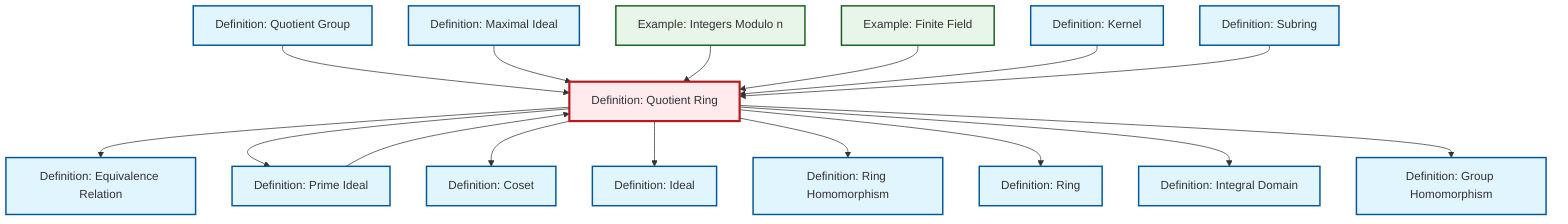 graph TD
    classDef definition fill:#e1f5fe,stroke:#01579b,stroke-width:2px
    classDef theorem fill:#f3e5f5,stroke:#4a148c,stroke-width:2px
    classDef axiom fill:#fff3e0,stroke:#e65100,stroke-width:2px
    classDef example fill:#e8f5e9,stroke:#1b5e20,stroke-width:2px
    classDef current fill:#ffebee,stroke:#b71c1c,stroke-width:3px
    def-ring-homomorphism["Definition: Ring Homomorphism"]:::definition
    def-coset["Definition: Coset"]:::definition
    ex-quotient-integers-mod-n["Example: Integers Modulo n"]:::example
    def-subring["Definition: Subring"]:::definition
    def-kernel["Definition: Kernel"]:::definition
    def-prime-ideal["Definition: Prime Ideal"]:::definition
    def-quotient-group["Definition: Quotient Group"]:::definition
    def-ideal["Definition: Ideal"]:::definition
    ex-finite-field["Example: Finite Field"]:::example
    def-integral-domain["Definition: Integral Domain"]:::definition
    def-equivalence-relation["Definition: Equivalence Relation"]:::definition
    def-ring["Definition: Ring"]:::definition
    def-maximal-ideal["Definition: Maximal Ideal"]:::definition
    def-quotient-ring["Definition: Quotient Ring"]:::definition
    def-homomorphism["Definition: Group Homomorphism"]:::definition
    def-quotient-group --> def-quotient-ring
    def-quotient-ring --> def-equivalence-relation
    def-quotient-ring --> def-prime-ideal
    def-maximal-ideal --> def-quotient-ring
    ex-quotient-integers-mod-n --> def-quotient-ring
    ex-finite-field --> def-quotient-ring
    def-quotient-ring --> def-coset
    def-quotient-ring --> def-ideal
    def-kernel --> def-quotient-ring
    def-prime-ideal --> def-quotient-ring
    def-subring --> def-quotient-ring
    def-quotient-ring --> def-ring-homomorphism
    def-quotient-ring --> def-ring
    def-quotient-ring --> def-integral-domain
    def-quotient-ring --> def-homomorphism
    class def-quotient-ring current